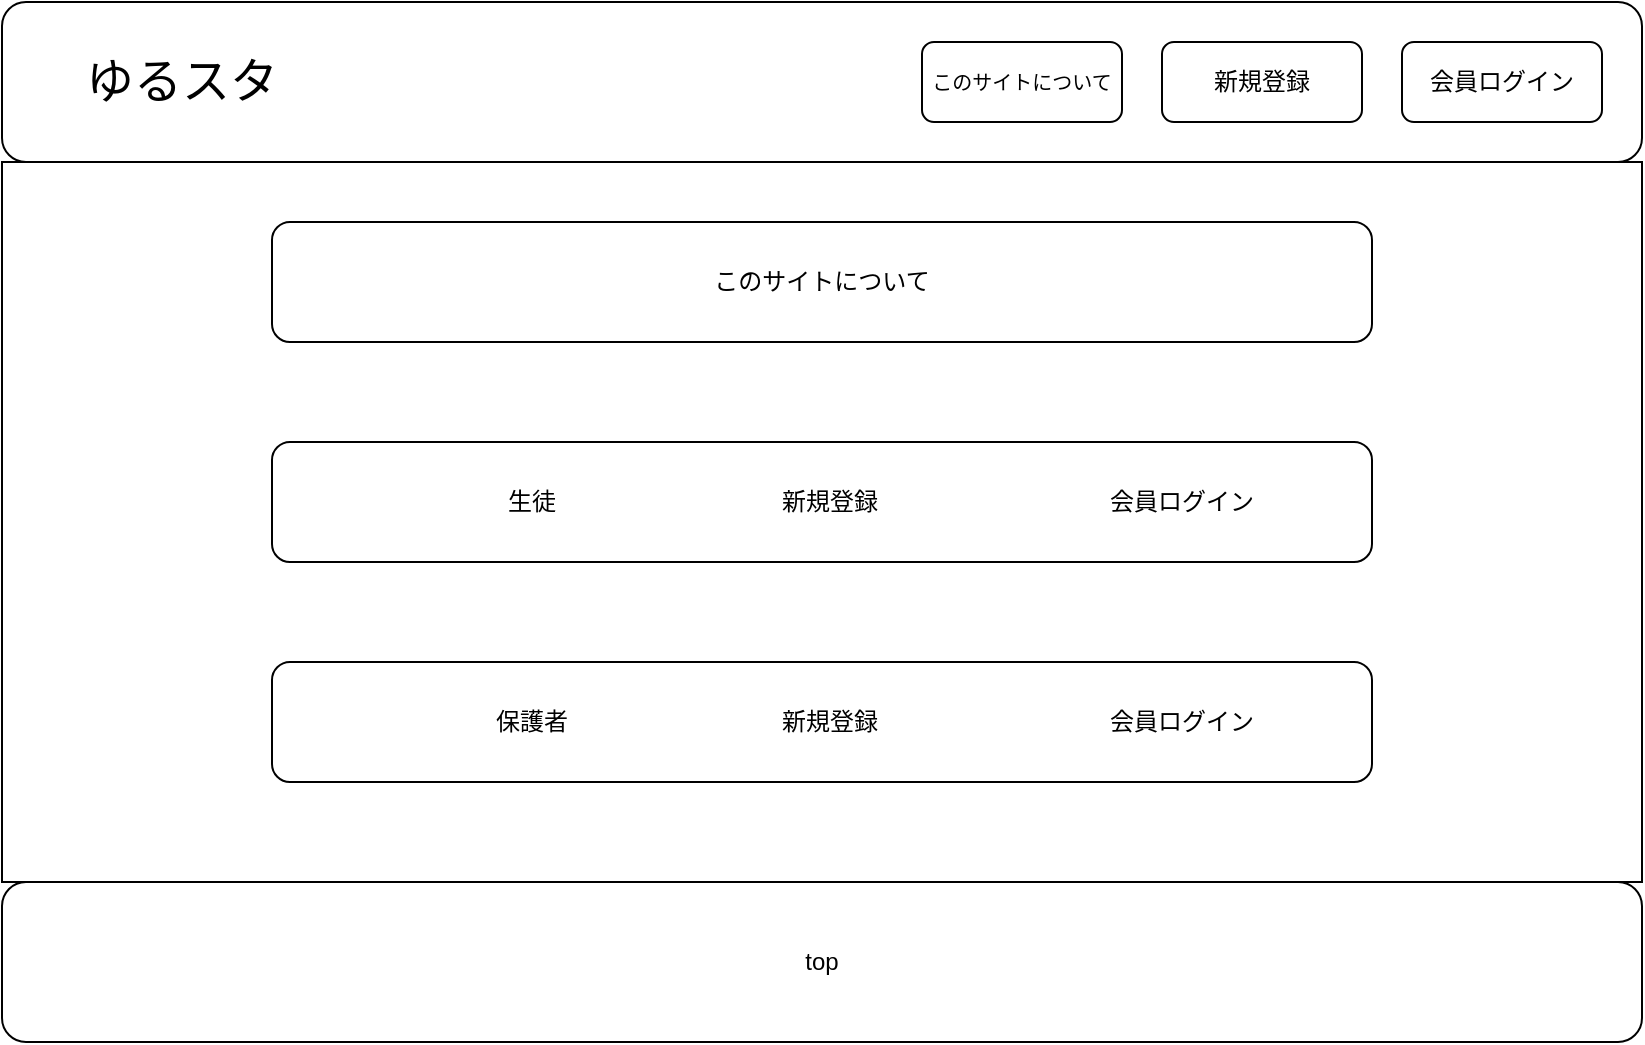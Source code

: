 <mxfile version="13.0.9" pages="17">
    <diagram id="6hGFLwfOUW9BJ-s0fimq" name="top">
        <mxGraphModel dx="436" dy="526" grid="1" gridSize="10" guides="1" tooltips="1" connect="1" arrows="0" fold="1" page="1" pageScale="1" pageWidth="827" pageHeight="1169" math="0" shadow="0">
            <root>
                <mxCell id="0"/>
                <mxCell id="1" parent="0"/>
                <mxCell id="2" value="" style="rounded=1;whiteSpace=wrap;html=1;" parent="1" vertex="1">
                    <mxGeometry width="820" height="80" as="geometry"/>
                </mxCell>
                <mxCell id="sfl8jdhHBAb86g3X6_7S-2" value="&lt;font style=&quot;font-size: 24px&quot;&gt;ゆるスタ&lt;/font&gt;" style="text;html=1;strokeColor=none;fillColor=none;align=center;verticalAlign=middle;whiteSpace=wrap;rounded=0;" parent="1" vertex="1">
                    <mxGeometry y="15" width="180" height="50" as="geometry"/>
                </mxCell>
                <mxCell id="sfl8jdhHBAb86g3X6_7S-3" value="&lt;font style=&quot;font-size: 10px&quot;&gt;このサイトについて&lt;/font&gt;" style="rounded=1;whiteSpace=wrap;html=1;" parent="1" vertex="1">
                    <mxGeometry x="460" y="20" width="100" height="40" as="geometry"/>
                </mxCell>
                <mxCell id="sfl8jdhHBAb86g3X6_7S-4" value="新規登録" style="rounded=1;whiteSpace=wrap;html=1;" parent="1" vertex="1">
                    <mxGeometry x="580" y="20" width="100" height="40" as="geometry"/>
                </mxCell>
                <mxCell id="sfl8jdhHBAb86g3X6_7S-5" value="会員ログイン" style="rounded=1;whiteSpace=wrap;html=1;" parent="1" vertex="1">
                    <mxGeometry x="700" y="20" width="100" height="40" as="geometry"/>
                </mxCell>
                <mxCell id="sfl8jdhHBAb86g3X6_7S-7" value="" style="rounded=0;whiteSpace=wrap;html=1;" parent="1" vertex="1">
                    <mxGeometry y="80" width="820" height="360" as="geometry"/>
                </mxCell>
                <mxCell id="sfl8jdhHBAb86g3X6_7S-8" value="top" style="rounded=1;whiteSpace=wrap;html=1;" parent="1" vertex="1">
                    <mxGeometry y="440" width="820" height="80" as="geometry"/>
                </mxCell>
                <mxCell id="o5q3sY7dEedmCIpkI58J-2" value="このサイトについて" style="rounded=1;whiteSpace=wrap;html=1;" parent="1" vertex="1">
                    <mxGeometry x="135" y="110" width="550" height="60" as="geometry"/>
                </mxCell>
                <mxCell id="o5q3sY7dEedmCIpkI58J-3" value="" style="rounded=1;whiteSpace=wrap;html=1;" parent="1" vertex="1">
                    <mxGeometry x="135" y="220" width="550" height="60" as="geometry"/>
                </mxCell>
                <mxCell id="o5q3sY7dEedmCIpkI58J-4" value="" style="rounded=1;whiteSpace=wrap;html=1;" parent="1" vertex="1">
                    <mxGeometry x="135" y="330" width="550" height="60" as="geometry"/>
                </mxCell>
                <mxCell id="o5q3sY7dEedmCIpkI58J-5" value="生徒" style="text;html=1;strokeColor=none;fillColor=none;align=center;verticalAlign=middle;whiteSpace=wrap;rounded=0;" parent="1" vertex="1">
                    <mxGeometry x="230" y="240" width="70" height="20" as="geometry"/>
                </mxCell>
                <mxCell id="o5q3sY7dEedmCIpkI58J-6" value="保護者" style="text;html=1;strokeColor=none;fillColor=none;align=center;verticalAlign=middle;whiteSpace=wrap;rounded=0;" parent="1" vertex="1">
                    <mxGeometry x="230" y="350" width="70" height="20" as="geometry"/>
                </mxCell>
                <mxCell id="o5q3sY7dEedmCIpkI58J-7" value="新規登録" style="text;html=1;strokeColor=none;fillColor=none;align=center;verticalAlign=middle;whiteSpace=wrap;rounded=0;" parent="1" vertex="1">
                    <mxGeometry x="354" y="240" width="120" height="20" as="geometry"/>
                </mxCell>
                <mxCell id="o5q3sY7dEedmCIpkI58J-8" value="会員ログイン" style="text;html=1;strokeColor=none;fillColor=none;align=center;verticalAlign=middle;whiteSpace=wrap;rounded=0;" parent="1" vertex="1">
                    <mxGeometry x="530" y="240" width="120" height="20" as="geometry"/>
                </mxCell>
                <mxCell id="o5q3sY7dEedmCIpkI58J-9" value="新規登録" style="text;html=1;strokeColor=none;fillColor=none;align=center;verticalAlign=middle;whiteSpace=wrap;rounded=0;" parent="1" vertex="1">
                    <mxGeometry x="354" y="350" width="120" height="20" as="geometry"/>
                </mxCell>
                <mxCell id="o5q3sY7dEedmCIpkI58J-10" value="会員ログイン" style="text;html=1;strokeColor=none;fillColor=none;align=center;verticalAlign=middle;whiteSpace=wrap;rounded=0;" parent="1" vertex="1">
                    <mxGeometry x="530" y="350" width="120" height="20" as="geometry"/>
                </mxCell>
            </root>
        </mxGraphModel>
    </diagram>
    <diagram name="about" id="UgeIWWd_-tf4OXHZiHuh">
        <mxGraphModel dx="919" dy="680" grid="1" gridSize="10" guides="1" tooltips="1" connect="1" arrows="0" fold="1" page="1" pageScale="1" pageWidth="827" pageHeight="1169" math="0" shadow="0">
            <root>
                <mxCell id="PXmvNsT8j88OvOsDLVKq-0"/>
                <mxCell id="PXmvNsT8j88OvOsDLVKq-1" parent="PXmvNsT8j88OvOsDLVKq-0"/>
                <mxCell id="PXmvNsT8j88OvOsDLVKq-2" value="" style="rounded=1;whiteSpace=wrap;html=1;" parent="PXmvNsT8j88OvOsDLVKq-1" vertex="1">
                    <mxGeometry width="820" height="80" as="geometry"/>
                </mxCell>
                <mxCell id="PXmvNsT8j88OvOsDLVKq-3" value="&lt;font style=&quot;font-size: 24px&quot;&gt;ゆるスタ&lt;/font&gt;" style="text;html=1;strokeColor=none;fillColor=none;align=center;verticalAlign=middle;whiteSpace=wrap;rounded=0;" parent="PXmvNsT8j88OvOsDLVKq-1" vertex="1">
                    <mxGeometry y="15" width="180" height="50" as="geometry"/>
                </mxCell>
                <mxCell id="PXmvNsT8j88OvOsDLVKq-4" value="&lt;font style=&quot;font-size: 10px&quot;&gt;このサイトについて&lt;/font&gt;" style="rounded=1;whiteSpace=wrap;html=1;" parent="PXmvNsT8j88OvOsDLVKq-1" vertex="1">
                    <mxGeometry x="460" y="20" width="100" height="40" as="geometry"/>
                </mxCell>
                <mxCell id="PXmvNsT8j88OvOsDLVKq-5" value="新規登録" style="rounded=1;whiteSpace=wrap;html=1;" parent="PXmvNsT8j88OvOsDLVKq-1" vertex="1">
                    <mxGeometry x="580" y="20" width="100" height="40" as="geometry"/>
                </mxCell>
                <mxCell id="PXmvNsT8j88OvOsDLVKq-6" value="会員ログイン" style="rounded=1;whiteSpace=wrap;html=1;" parent="PXmvNsT8j88OvOsDLVKq-1" vertex="1">
                    <mxGeometry x="700" y="20" width="100" height="40" as="geometry"/>
                </mxCell>
                <mxCell id="PXmvNsT8j88OvOsDLVKq-7" value="" style="rounded=0;whiteSpace=wrap;html=1;" parent="PXmvNsT8j88OvOsDLVKq-1" vertex="1">
                    <mxGeometry y="80" width="820" height="520" as="geometry"/>
                </mxCell>
                <mxCell id="PXmvNsT8j88OvOsDLVKq-8" value="about" style="rounded=1;whiteSpace=wrap;html=1;" parent="PXmvNsT8j88OvOsDLVKq-1" vertex="1">
                    <mxGeometry y="600" width="820" height="80" as="geometry"/>
                </mxCell>
                <mxCell id="dBpsArfIe4GponiEgC2s-7" value="使用例の説明" style="rounded=1;whiteSpace=wrap;html=1;" vertex="1" parent="PXmvNsT8j88OvOsDLVKq-1">
                    <mxGeometry x="414" y="110" width="320" height="140" as="geometry"/>
                </mxCell>
                <mxCell id="dBpsArfIe4GponiEgC2s-8" value="使用例" style="rounded=1;whiteSpace=wrap;html=1;" vertex="1" parent="PXmvNsT8j88OvOsDLVKq-1">
                    <mxGeometry x="100" y="110" width="314" height="140" as="geometry"/>
                </mxCell>
                <mxCell id="dBpsArfIe4GponiEgC2s-11" value="&lt;span&gt;使用例の説明&lt;/span&gt;" style="rounded=1;whiteSpace=wrap;html=1;" vertex="1" parent="PXmvNsT8j88OvOsDLVKq-1">
                    <mxGeometry x="100" y="260" width="314" height="140" as="geometry"/>
                </mxCell>
                <mxCell id="dBpsArfIe4GponiEgC2s-12" value="使用例" style="rounded=1;whiteSpace=wrap;html=1;" vertex="1" parent="PXmvNsT8j88OvOsDLVKq-1">
                    <mxGeometry x="100" y="410" width="314" height="140" as="geometry"/>
                </mxCell>
                <mxCell id="dBpsArfIe4GponiEgC2s-13" value="使用例" style="rounded=1;whiteSpace=wrap;html=1;" vertex="1" parent="PXmvNsT8j88OvOsDLVKq-1">
                    <mxGeometry x="414" y="260" width="320" height="140" as="geometry"/>
                </mxCell>
                <mxCell id="dBpsArfIe4GponiEgC2s-14" value="&lt;span&gt;使用例の説明&lt;/span&gt;" style="rounded=1;whiteSpace=wrap;html=1;" vertex="1" parent="PXmvNsT8j88OvOsDLVKq-1">
                    <mxGeometry x="414" y="410" width="320" height="140" as="geometry"/>
                </mxCell>
            </root>
        </mxGraphModel>
    </diagram>
    <diagram name="新規登録" id="iA2LhgNSJhH7lw08OB8e">
        <mxGraphModel dx="919" dy="680" grid="1" gridSize="10" guides="1" tooltips="1" connect="1" arrows="0" fold="1" page="1" pageScale="1" pageWidth="827" pageHeight="1169" math="0" shadow="0">
            <root>
                <mxCell id="S67Yprk0P2HJjvtXE4Y8-0"/>
                <mxCell id="S67Yprk0P2HJjvtXE4Y8-1" parent="S67Yprk0P2HJjvtXE4Y8-0"/>
                <mxCell id="S67Yprk0P2HJjvtXE4Y8-2" value="" style="rounded=1;whiteSpace=wrap;html=1;" parent="S67Yprk0P2HJjvtXE4Y8-1" vertex="1">
                    <mxGeometry width="820" height="80" as="geometry"/>
                </mxCell>
                <mxCell id="S67Yprk0P2HJjvtXE4Y8-3" value="&lt;font style=&quot;font-size: 24px&quot;&gt;ゆるスタ&lt;/font&gt;" style="text;html=1;strokeColor=none;fillColor=none;align=center;verticalAlign=middle;whiteSpace=wrap;rounded=0;" parent="S67Yprk0P2HJjvtXE4Y8-1" vertex="1">
                    <mxGeometry y="15" width="180" height="50" as="geometry"/>
                </mxCell>
                <mxCell id="S67Yprk0P2HJjvtXE4Y8-4" value="&lt;font style=&quot;font-size: 10px&quot;&gt;このサイトについて&lt;/font&gt;" style="rounded=1;whiteSpace=wrap;html=1;" parent="S67Yprk0P2HJjvtXE4Y8-1" vertex="1">
                    <mxGeometry x="460" y="20" width="100" height="40" as="geometry"/>
                </mxCell>
                <mxCell id="S67Yprk0P2HJjvtXE4Y8-5" value="新規登録" style="rounded=1;whiteSpace=wrap;html=1;" parent="S67Yprk0P2HJjvtXE4Y8-1" vertex="1">
                    <mxGeometry x="580" y="20" width="100" height="40" as="geometry"/>
                </mxCell>
                <mxCell id="S67Yprk0P2HJjvtXE4Y8-6" value="会員ログイン" style="rounded=1;whiteSpace=wrap;html=1;" parent="S67Yprk0P2HJjvtXE4Y8-1" vertex="1">
                    <mxGeometry x="700" y="20" width="100" height="40" as="geometry"/>
                </mxCell>
                <mxCell id="S67Yprk0P2HJjvtXE4Y8-7" value="" style="rounded=0;whiteSpace=wrap;html=1;" parent="S67Yprk0P2HJjvtXE4Y8-1" vertex="1">
                    <mxGeometry y="80" width="820" height="510" as="geometry"/>
                </mxCell>
                <mxCell id="S67Yprk0P2HJjvtXE4Y8-8" value="新規登録" style="rounded=1;whiteSpace=wrap;html=1;" parent="S67Yprk0P2HJjvtXE4Y8-1" vertex="1">
                    <mxGeometry y="590" width="820" height="80" as="geometry"/>
                </mxCell>
                <mxCell id="K7nQbuiddTtYF3rjgqxM-0" value="生徒新規登録" style="rounded=1;whiteSpace=wrap;html=1;" vertex="1" parent="S67Yprk0P2HJjvtXE4Y8-1">
                    <mxGeometry x="50" y="100" width="200" height="40" as="geometry"/>
                </mxCell>
                <mxCell id="K7nQbuiddTtYF3rjgqxM-1" value="" style="rounded=1;whiteSpace=wrap;html=1;" vertex="1" parent="S67Yprk0P2HJjvtXE4Y8-1">
                    <mxGeometry x="174" y="160" width="480" height="60" as="geometry"/>
                </mxCell>
                <mxCell id="K7nQbuiddTtYF3rjgqxM-2" value="" style="rounded=1;whiteSpace=wrap;html=1;" vertex="1" parent="S67Yprk0P2HJjvtXE4Y8-1">
                    <mxGeometry x="170" y="340" width="480" height="60" as="geometry"/>
                </mxCell>
                <mxCell id="K7nQbuiddTtYF3rjgqxM-3" value="ニックネーム" style="text;html=1;strokeColor=none;fillColor=none;align=center;verticalAlign=middle;whiteSpace=wrap;rounded=0;" vertex="1" parent="S67Yprk0P2HJjvtXE4Y8-1">
                    <mxGeometry x="210" y="180" width="130" height="20" as="geometry"/>
                </mxCell>
                <mxCell id="K7nQbuiddTtYF3rjgqxM-4" value="" style="rounded=1;whiteSpace=wrap;html=1;" vertex="1" parent="S67Yprk0P2HJjvtXE4Y8-1">
                    <mxGeometry x="360" y="170" width="250" height="40" as="geometry"/>
                </mxCell>
                <mxCell id="K7nQbuiddTtYF3rjgqxM-5" value="パスワード" style="text;html=1;strokeColor=none;fillColor=none;align=center;verticalAlign=middle;whiteSpace=wrap;rounded=0;" vertex="1" parent="S67Yprk0P2HJjvtXE4Y8-1">
                    <mxGeometry x="210" y="360" width="130" height="20" as="geometry"/>
                </mxCell>
                <mxCell id="K7nQbuiddTtYF3rjgqxM-6" value="" style="rounded=1;whiteSpace=wrap;html=1;" vertex="1" parent="S67Yprk0P2HJjvtXE4Y8-1">
                    <mxGeometry x="174" y="250" width="480" height="60" as="geometry"/>
                </mxCell>
                <mxCell id="K7nQbuiddTtYF3rjgqxM-7" value="メールアドレス" style="text;html=1;strokeColor=none;fillColor=none;align=center;verticalAlign=middle;whiteSpace=wrap;rounded=0;" vertex="1" parent="S67Yprk0P2HJjvtXE4Y8-1">
                    <mxGeometry x="210" y="270" width="130" height="20" as="geometry"/>
                </mxCell>
                <mxCell id="K7nQbuiddTtYF3rjgqxM-8" value="" style="rounded=1;whiteSpace=wrap;html=1;" vertex="1" parent="S67Yprk0P2HJjvtXE4Y8-1">
                    <mxGeometry x="360" y="260" width="250" height="40" as="geometry"/>
                </mxCell>
                <mxCell id="K7nQbuiddTtYF3rjgqxM-9" value="" style="rounded=1;whiteSpace=wrap;html=1;" vertex="1" parent="S67Yprk0P2HJjvtXE4Y8-1">
                    <mxGeometry x="360" y="350" width="250" height="40" as="geometry"/>
                </mxCell>
                <mxCell id="K7nQbuiddTtYF3rjgqxM-10" value="新規登録" style="labelPosition=center;verticalLabelPosition=middle;align=center;html=1;shape=mxgraph.basic.button;dx=10;fillColor=#dae8fc;strokeColor=#6c8ebf;" vertex="1" parent="S67Yprk0P2HJjvtXE4Y8-1">
                    <mxGeometry x="690" y="500" width="100" height="60" as="geometry"/>
                </mxCell>
                <mxCell id="K7nQbuiddTtYF3rjgqxM-11" value="" style="rounded=1;whiteSpace=wrap;html=1;" vertex="1" parent="S67Yprk0P2HJjvtXE4Y8-1">
                    <mxGeometry x="170" y="420" width="480" height="60" as="geometry"/>
                </mxCell>
                <mxCell id="K7nQbuiddTtYF3rjgqxM-12" value="" style="rounded=1;whiteSpace=wrap;html=1;" vertex="1" parent="S67Yprk0P2HJjvtXE4Y8-1">
                    <mxGeometry x="360" y="430" width="250" height="40" as="geometry"/>
                </mxCell>
                <mxCell id="K7nQbuiddTtYF3rjgqxM-13" value="パスワード(確認用)" style="text;html=1;strokeColor=none;fillColor=none;align=center;verticalAlign=middle;whiteSpace=wrap;rounded=0;" vertex="1" parent="S67Yprk0P2HJjvtXE4Y8-1">
                    <mxGeometry x="210" y="440" width="130" height="20" as="geometry"/>
                </mxCell>
            </root>
        </mxGraphModel>
    </diagram>
    <diagram name="ログイン" id="Adt_SEAn6IuiYKZeBDfv">
        <mxGraphModel dx="919" dy="680" grid="1" gridSize="10" guides="1" tooltips="1" connect="1" arrows="0" fold="1" page="1" pageScale="1" pageWidth="827" pageHeight="1169" math="0" shadow="0">
            <root>
                <mxCell id="6PDpEIFSXCG9FCSS36o--0"/>
                <mxCell id="6PDpEIFSXCG9FCSS36o--1" parent="6PDpEIFSXCG9FCSS36o--0"/>
                <mxCell id="6PDpEIFSXCG9FCSS36o--2" value="" style="rounded=1;whiteSpace=wrap;html=1;" parent="6PDpEIFSXCG9FCSS36o--1" vertex="1">
                    <mxGeometry width="820" height="80" as="geometry"/>
                </mxCell>
                <mxCell id="6PDpEIFSXCG9FCSS36o--3" value="&lt;font style=&quot;font-size: 24px&quot;&gt;ゆるスタ&lt;/font&gt;" style="text;html=1;strokeColor=none;fillColor=none;align=center;verticalAlign=middle;whiteSpace=wrap;rounded=0;" parent="6PDpEIFSXCG9FCSS36o--1" vertex="1">
                    <mxGeometry y="15" width="180" height="50" as="geometry"/>
                </mxCell>
                <mxCell id="6PDpEIFSXCG9FCSS36o--4" value="&lt;font style=&quot;font-size: 10px&quot;&gt;このサイトについて&lt;/font&gt;" style="rounded=1;whiteSpace=wrap;html=1;" parent="6PDpEIFSXCG9FCSS36o--1" vertex="1">
                    <mxGeometry x="460" y="20" width="100" height="40" as="geometry"/>
                </mxCell>
                <mxCell id="6PDpEIFSXCG9FCSS36o--5" value="新規登録" style="rounded=1;whiteSpace=wrap;html=1;" parent="6PDpEIFSXCG9FCSS36o--1" vertex="1">
                    <mxGeometry x="580" y="20" width="100" height="40" as="geometry"/>
                </mxCell>
                <mxCell id="6PDpEIFSXCG9FCSS36o--6" value="会員ログイン" style="rounded=1;whiteSpace=wrap;html=1;" parent="6PDpEIFSXCG9FCSS36o--1" vertex="1">
                    <mxGeometry x="700" y="20" width="100" height="40" as="geometry"/>
                </mxCell>
                <mxCell id="6PDpEIFSXCG9FCSS36o--7" value="" style="rounded=0;whiteSpace=wrap;html=1;" parent="6PDpEIFSXCG9FCSS36o--1" vertex="1">
                    <mxGeometry y="80" width="820" height="360" as="geometry"/>
                </mxCell>
                <mxCell id="6PDpEIFSXCG9FCSS36o--8" value="ログイン" style="rounded=1;whiteSpace=wrap;html=1;" parent="6PDpEIFSXCG9FCSS36o--1" vertex="1">
                    <mxGeometry y="440" width="820" height="80" as="geometry"/>
                </mxCell>
            </root>
        </mxGraphModel>
    </diagram>
    <diagram name="会員詳細" id="Wt8Immg8seqsoclrROo5">
        <mxGraphModel dx="436" dy="526" grid="1" gridSize="10" guides="1" tooltips="1" connect="1" arrows="0" fold="1" page="1" pageScale="1" pageWidth="827" pageHeight="1169" math="0" shadow="0">
            <root>
                <mxCell id="RBUhGy_gDBWJ0RLoz9bS-0"/>
                <mxCell id="RBUhGy_gDBWJ0RLoz9bS-1" parent="RBUhGy_gDBWJ0RLoz9bS-0"/>
                <mxCell id="RBUhGy_gDBWJ0RLoz9bS-2" value="" style="rounded=1;whiteSpace=wrap;html=1;" parent="RBUhGy_gDBWJ0RLoz9bS-1" vertex="1">
                    <mxGeometry width="820" height="80" as="geometry"/>
                </mxCell>
                <mxCell id="RBUhGy_gDBWJ0RLoz9bS-3" value="&lt;font style=&quot;font-size: 24px&quot;&gt;ゆるスタ&lt;/font&gt;" style="text;html=1;strokeColor=none;fillColor=none;align=center;verticalAlign=middle;whiteSpace=wrap;rounded=0;" parent="RBUhGy_gDBWJ0RLoz9bS-1" vertex="1">
                    <mxGeometry y="15" width="180" height="50" as="geometry"/>
                </mxCell>
                <mxCell id="RBUhGy_gDBWJ0RLoz9bS-4" value="&lt;font style=&quot;font-size: 10px&quot;&gt;このサイトについて&lt;/font&gt;" style="rounded=1;whiteSpace=wrap;html=1;" parent="RBUhGy_gDBWJ0RLoz9bS-1" vertex="1">
                    <mxGeometry x="460" y="20" width="100" height="40" as="geometry"/>
                </mxCell>
                <mxCell id="RBUhGy_gDBWJ0RLoz9bS-5" value="新規登録" style="rounded=1;whiteSpace=wrap;html=1;" parent="RBUhGy_gDBWJ0RLoz9bS-1" vertex="1">
                    <mxGeometry x="580" y="20" width="100" height="40" as="geometry"/>
                </mxCell>
                <mxCell id="RBUhGy_gDBWJ0RLoz9bS-6" value="会員ログイン" style="rounded=1;whiteSpace=wrap;html=1;" parent="RBUhGy_gDBWJ0RLoz9bS-1" vertex="1">
                    <mxGeometry x="700" y="20" width="100" height="40" as="geometry"/>
                </mxCell>
                <mxCell id="RBUhGy_gDBWJ0RLoz9bS-7" value="" style="rounded=0;whiteSpace=wrap;html=1;" parent="RBUhGy_gDBWJ0RLoz9bS-1" vertex="1">
                    <mxGeometry y="80" width="820" height="360" as="geometry"/>
                </mxCell>
                <mxCell id="RBUhGy_gDBWJ0RLoz9bS-8" value="会員詳細" style="rounded=1;whiteSpace=wrap;html=1;" parent="RBUhGy_gDBWJ0RLoz9bS-1" vertex="1">
                    <mxGeometry y="440" width="820" height="80" as="geometry"/>
                </mxCell>
            </root>
        </mxGraphModel>
    </diagram>
    <diagram name="会員一覧" id="iXprX-jWG0gVw0zux4z6">
        <mxGraphModel dx="919" dy="680" grid="1" gridSize="10" guides="1" tooltips="1" connect="1" arrows="0" fold="1" page="1" pageScale="1" pageWidth="827" pageHeight="1169" math="0" shadow="0">
            <root>
                <mxCell id="Nz5yD7I7XFSYdS9WZJFB-0"/>
                <mxCell id="Nz5yD7I7XFSYdS9WZJFB-1" parent="Nz5yD7I7XFSYdS9WZJFB-0"/>
                <mxCell id="Nz5yD7I7XFSYdS9WZJFB-2" value="" style="rounded=1;whiteSpace=wrap;html=1;" parent="Nz5yD7I7XFSYdS9WZJFB-1" vertex="1">
                    <mxGeometry width="820" height="80" as="geometry"/>
                </mxCell>
                <mxCell id="Nz5yD7I7XFSYdS9WZJFB-3" value="&lt;font style=&quot;font-size: 24px&quot;&gt;ゆるスタ&lt;/font&gt;" style="text;html=1;strokeColor=none;fillColor=none;align=center;verticalAlign=middle;whiteSpace=wrap;rounded=0;" parent="Nz5yD7I7XFSYdS9WZJFB-1" vertex="1">
                    <mxGeometry y="15" width="180" height="50" as="geometry"/>
                </mxCell>
                <mxCell id="Nz5yD7I7XFSYdS9WZJFB-4" value="&lt;font style=&quot;font-size: 10px&quot;&gt;このサイトについて&lt;/font&gt;" style="rounded=1;whiteSpace=wrap;html=1;" parent="Nz5yD7I7XFSYdS9WZJFB-1" vertex="1">
                    <mxGeometry x="460" y="20" width="100" height="40" as="geometry"/>
                </mxCell>
                <mxCell id="Nz5yD7I7XFSYdS9WZJFB-5" value="新規登録" style="rounded=1;whiteSpace=wrap;html=1;" parent="Nz5yD7I7XFSYdS9WZJFB-1" vertex="1">
                    <mxGeometry x="580" y="20" width="100" height="40" as="geometry"/>
                </mxCell>
                <mxCell id="Nz5yD7I7XFSYdS9WZJFB-6" value="会員ログイン" style="rounded=1;whiteSpace=wrap;html=1;" parent="Nz5yD7I7XFSYdS9WZJFB-1" vertex="1">
                    <mxGeometry x="700" y="20" width="100" height="40" as="geometry"/>
                </mxCell>
                <mxCell id="Nz5yD7I7XFSYdS9WZJFB-7" value="" style="rounded=0;whiteSpace=wrap;html=1;" parent="Nz5yD7I7XFSYdS9WZJFB-1" vertex="1">
                    <mxGeometry y="80" width="820" height="360" as="geometry"/>
                </mxCell>
                <mxCell id="Nz5yD7I7XFSYdS9WZJFB-8" value="会員一覧(新着順)" style="rounded=1;whiteSpace=wrap;html=1;" parent="Nz5yD7I7XFSYdS9WZJFB-1" vertex="1">
                    <mxGeometry y="440" width="820" height="80" as="geometry"/>
                </mxCell>
            </root>
        </mxGraphModel>
    </diagram>
    <diagram name="会員一覧のコピー" id="Fjcr0aTGD2He-e87rv62">
        <mxGraphModel dx="919" dy="680" grid="1" gridSize="10" guides="1" tooltips="1" connect="1" arrows="0" fold="1" page="1" pageScale="1" pageWidth="827" pageHeight="1169" math="0" shadow="0">
            <root>
                <mxCell id="fksaH8qZFvHvb495wM3U-0"/>
                <mxCell id="fksaH8qZFvHvb495wM3U-1" parent="fksaH8qZFvHvb495wM3U-0"/>
                <mxCell id="fksaH8qZFvHvb495wM3U-2" value="" style="rounded=1;whiteSpace=wrap;html=1;" vertex="1" parent="fksaH8qZFvHvb495wM3U-1">
                    <mxGeometry width="820" height="80" as="geometry"/>
                </mxCell>
                <mxCell id="fksaH8qZFvHvb495wM3U-3" value="&lt;font style=&quot;font-size: 24px&quot;&gt;ゆるスタ&lt;/font&gt;" style="text;html=1;strokeColor=none;fillColor=none;align=center;verticalAlign=middle;whiteSpace=wrap;rounded=0;" vertex="1" parent="fksaH8qZFvHvb495wM3U-1">
                    <mxGeometry y="15" width="180" height="50" as="geometry"/>
                </mxCell>
                <mxCell id="fksaH8qZFvHvb495wM3U-4" value="&lt;font style=&quot;font-size: 10px&quot;&gt;このサイトについて&lt;/font&gt;" style="rounded=1;whiteSpace=wrap;html=1;" vertex="1" parent="fksaH8qZFvHvb495wM3U-1">
                    <mxGeometry x="460" y="20" width="100" height="40" as="geometry"/>
                </mxCell>
                <mxCell id="fksaH8qZFvHvb495wM3U-5" value="新規登録" style="rounded=1;whiteSpace=wrap;html=1;" vertex="1" parent="fksaH8qZFvHvb495wM3U-1">
                    <mxGeometry x="580" y="20" width="100" height="40" as="geometry"/>
                </mxCell>
                <mxCell id="fksaH8qZFvHvb495wM3U-6" value="会員ログイン" style="rounded=1;whiteSpace=wrap;html=1;" vertex="1" parent="fksaH8qZFvHvb495wM3U-1">
                    <mxGeometry x="700" y="20" width="100" height="40" as="geometry"/>
                </mxCell>
                <mxCell id="fksaH8qZFvHvb495wM3U-7" value="" style="rounded=0;whiteSpace=wrap;html=1;" vertex="1" parent="fksaH8qZFvHvb495wM3U-1">
                    <mxGeometry y="80" width="820" height="360" as="geometry"/>
                </mxCell>
                <mxCell id="fksaH8qZFvHvb495wM3U-8" value="" style="rounded=1;whiteSpace=wrap;html=1;" vertex="1" parent="fksaH8qZFvHvb495wM3U-1">
                    <mxGeometry y="440" width="820" height="80" as="geometry"/>
                </mxCell>
            </root>
        </mxGraphModel>
    </diagram>
    <diagram name="学習内容登録" id="ALQGITpTyjCkjwigvbyV">
        <mxGraphModel dx="919" dy="680" grid="1" gridSize="10" guides="1" tooltips="1" connect="1" arrows="0" fold="1" page="1" pageScale="1" pageWidth="827" pageHeight="1169" math="0" shadow="0">
            <root>
                <mxCell id="bkk8icdfntgpJkCQmB6N-0"/>
                <mxCell id="bkk8icdfntgpJkCQmB6N-1" parent="bkk8icdfntgpJkCQmB6N-0"/>
                <mxCell id="bkk8icdfntgpJkCQmB6N-2" value="" style="rounded=1;whiteSpace=wrap;html=1;" parent="bkk8icdfntgpJkCQmB6N-1" vertex="1">
                    <mxGeometry width="820" height="80" as="geometry"/>
                </mxCell>
                <mxCell id="bkk8icdfntgpJkCQmB6N-3" value="&lt;font style=&quot;font-size: 24px&quot;&gt;ゆるスタ&lt;/font&gt;" style="text;html=1;strokeColor=none;fillColor=none;align=center;verticalAlign=middle;whiteSpace=wrap;rounded=0;" parent="bkk8icdfntgpJkCQmB6N-1" vertex="1">
                    <mxGeometry y="15" width="180" height="50" as="geometry"/>
                </mxCell>
                <mxCell id="bkk8icdfntgpJkCQmB6N-4" value="&lt;font style=&quot;font-size: 10px&quot;&gt;このサイトについて&lt;/font&gt;" style="rounded=1;whiteSpace=wrap;html=1;" parent="bkk8icdfntgpJkCQmB6N-1" vertex="1">
                    <mxGeometry x="460" y="20" width="100" height="40" as="geometry"/>
                </mxCell>
                <mxCell id="bkk8icdfntgpJkCQmB6N-5" value="新規登録" style="rounded=1;whiteSpace=wrap;html=1;" parent="bkk8icdfntgpJkCQmB6N-1" vertex="1">
                    <mxGeometry x="580" y="20" width="100" height="40" as="geometry"/>
                </mxCell>
                <mxCell id="bkk8icdfntgpJkCQmB6N-6" value="会員ログイン" style="rounded=1;whiteSpace=wrap;html=1;" parent="bkk8icdfntgpJkCQmB6N-1" vertex="1">
                    <mxGeometry x="700" y="20" width="100" height="40" as="geometry"/>
                </mxCell>
                <mxCell id="bkk8icdfntgpJkCQmB6N-7" value="" style="rounded=0;whiteSpace=wrap;html=1;" parent="bkk8icdfntgpJkCQmB6N-1" vertex="1">
                    <mxGeometry y="80" width="820" height="360" as="geometry"/>
                </mxCell>
                <mxCell id="bkk8icdfntgpJkCQmB6N-8" value="学習内容登録" style="rounded=1;whiteSpace=wrap;html=1;" parent="bkk8icdfntgpJkCQmB6N-1" vertex="1">
                    <mxGeometry y="440" width="820" height="80" as="geometry"/>
                </mxCell>
            </root>
        </mxGraphModel>
    </diagram>
    <diagram name="学習内容編集" id="sBEph28NrChDYzcR3TXM">
        <mxGraphModel dx="919" dy="680" grid="1" gridSize="10" guides="1" tooltips="1" connect="1" arrows="0" fold="1" page="1" pageScale="1" pageWidth="827" pageHeight="1169" math="0" shadow="0">
            <root>
                <mxCell id="5zPsVDzzs6_SnzjDeFsU-0"/>
                <mxCell id="5zPsVDzzs6_SnzjDeFsU-1" parent="5zPsVDzzs6_SnzjDeFsU-0"/>
                <mxCell id="5zPsVDzzs6_SnzjDeFsU-2" value="" style="rounded=1;whiteSpace=wrap;html=1;" parent="5zPsVDzzs6_SnzjDeFsU-1" vertex="1">
                    <mxGeometry width="820" height="80" as="geometry"/>
                </mxCell>
                <mxCell id="5zPsVDzzs6_SnzjDeFsU-3" value="&lt;font style=&quot;font-size: 24px&quot;&gt;ゆるスタ&lt;/font&gt;" style="text;html=1;strokeColor=none;fillColor=none;align=center;verticalAlign=middle;whiteSpace=wrap;rounded=0;" parent="5zPsVDzzs6_SnzjDeFsU-1" vertex="1">
                    <mxGeometry y="15" width="180" height="50" as="geometry"/>
                </mxCell>
                <mxCell id="5zPsVDzzs6_SnzjDeFsU-4" value="&lt;font style=&quot;font-size: 10px&quot;&gt;このサイトについて&lt;/font&gt;" style="rounded=1;whiteSpace=wrap;html=1;" parent="5zPsVDzzs6_SnzjDeFsU-1" vertex="1">
                    <mxGeometry x="460" y="20" width="100" height="40" as="geometry"/>
                </mxCell>
                <mxCell id="5zPsVDzzs6_SnzjDeFsU-5" value="新規登録" style="rounded=1;whiteSpace=wrap;html=1;" parent="5zPsVDzzs6_SnzjDeFsU-1" vertex="1">
                    <mxGeometry x="580" y="20" width="100" height="40" as="geometry"/>
                </mxCell>
                <mxCell id="5zPsVDzzs6_SnzjDeFsU-6" value="会員ログイン" style="rounded=1;whiteSpace=wrap;html=1;" parent="5zPsVDzzs6_SnzjDeFsU-1" vertex="1">
                    <mxGeometry x="700" y="20" width="100" height="40" as="geometry"/>
                </mxCell>
                <mxCell id="5zPsVDzzs6_SnzjDeFsU-7" value="" style="rounded=0;whiteSpace=wrap;html=1;" parent="5zPsVDzzs6_SnzjDeFsU-1" vertex="1">
                    <mxGeometry y="80" width="820" height="360" as="geometry"/>
                </mxCell>
                <mxCell id="5zPsVDzzs6_SnzjDeFsU-8" value="学習内容編集" style="rounded=1;whiteSpace=wrap;html=1;" parent="5zPsVDzzs6_SnzjDeFsU-1" vertex="1">
                    <mxGeometry y="440" width="820" height="80" as="geometry"/>
                </mxCell>
            </root>
        </mxGraphModel>
    </diagram>
    <diagram name="学習内容一覧" id="_r74NTGanSSgOS9bL6PN">
        <mxGraphModel dx="436" dy="526" grid="1" gridSize="10" guides="1" tooltips="1" connect="1" arrows="0" fold="1" page="1" pageScale="1" pageWidth="827" pageHeight="1169" math="0" shadow="0">
            <root>
                <mxCell id="Rvk9flZzCpB6indo84M7-0"/>
                <mxCell id="Rvk9flZzCpB6indo84M7-1" parent="Rvk9flZzCpB6indo84M7-0"/>
                <mxCell id="Rvk9flZzCpB6indo84M7-2" value="" style="rounded=1;whiteSpace=wrap;html=1;" parent="Rvk9flZzCpB6indo84M7-1" vertex="1">
                    <mxGeometry width="820" height="80" as="geometry"/>
                </mxCell>
                <mxCell id="Rvk9flZzCpB6indo84M7-3" value="&lt;font style=&quot;font-size: 24px&quot;&gt;ゆるスタ&lt;/font&gt;" style="text;html=1;strokeColor=none;fillColor=none;align=center;verticalAlign=middle;whiteSpace=wrap;rounded=0;" parent="Rvk9flZzCpB6indo84M7-1" vertex="1">
                    <mxGeometry y="15" width="180" height="50" as="geometry"/>
                </mxCell>
                <mxCell id="Rvk9flZzCpB6indo84M7-4" value="&lt;font style=&quot;font-size: 10px&quot;&gt;このサイトについて&lt;/font&gt;" style="rounded=1;whiteSpace=wrap;html=1;" parent="Rvk9flZzCpB6indo84M7-1" vertex="1">
                    <mxGeometry x="460" y="20" width="100" height="40" as="geometry"/>
                </mxCell>
                <mxCell id="Rvk9flZzCpB6indo84M7-5" value="新規登録" style="rounded=1;whiteSpace=wrap;html=1;" parent="Rvk9flZzCpB6indo84M7-1" vertex="1">
                    <mxGeometry x="580" y="20" width="100" height="40" as="geometry"/>
                </mxCell>
                <mxCell id="Rvk9flZzCpB6indo84M7-6" value="会員ログイン" style="rounded=1;whiteSpace=wrap;html=1;" parent="Rvk9flZzCpB6indo84M7-1" vertex="1">
                    <mxGeometry x="700" y="20" width="100" height="40" as="geometry"/>
                </mxCell>
                <mxCell id="Rvk9flZzCpB6indo84M7-7" value="" style="rounded=0;whiteSpace=wrap;html=1;" parent="Rvk9flZzCpB6indo84M7-1" vertex="1">
                    <mxGeometry y="80" width="820" height="360" as="geometry"/>
                </mxCell>
                <mxCell id="Rvk9flZzCpB6indo84M7-8" value="学習内容一覧" style="rounded=1;whiteSpace=wrap;html=1;" parent="Rvk9flZzCpB6indo84M7-1" vertex="1">
                    <mxGeometry y="440" width="820" height="80" as="geometry"/>
                </mxCell>
            </root>
        </mxGraphModel>
    </diagram>
    <diagram name="テスト範囲登録" id="vhnAwl01BO38vAJDeY2b">
        <mxGraphModel dx="919" dy="680" grid="1" gridSize="10" guides="1" tooltips="1" connect="1" arrows="0" fold="1" page="1" pageScale="1" pageWidth="827" pageHeight="1169" math="0" shadow="0">
            <root>
                <mxCell id="IyFtky2vkpPvK_PZw1DJ-0"/>
                <mxCell id="IyFtky2vkpPvK_PZw1DJ-1" parent="IyFtky2vkpPvK_PZw1DJ-0"/>
                <mxCell id="IyFtky2vkpPvK_PZw1DJ-2" value="" style="rounded=1;whiteSpace=wrap;html=1;" parent="IyFtky2vkpPvK_PZw1DJ-1" vertex="1">
                    <mxGeometry width="820" height="80" as="geometry"/>
                </mxCell>
                <mxCell id="IyFtky2vkpPvK_PZw1DJ-3" value="&lt;font style=&quot;font-size: 24px&quot;&gt;ゆるスタ&lt;/font&gt;" style="text;html=1;strokeColor=none;fillColor=none;align=center;verticalAlign=middle;whiteSpace=wrap;rounded=0;" parent="IyFtky2vkpPvK_PZw1DJ-1" vertex="1">
                    <mxGeometry y="15" width="180" height="50" as="geometry"/>
                </mxCell>
                <mxCell id="IyFtky2vkpPvK_PZw1DJ-4" value="&lt;font style=&quot;font-size: 10px&quot;&gt;このサイトについて&lt;/font&gt;" style="rounded=1;whiteSpace=wrap;html=1;" parent="IyFtky2vkpPvK_PZw1DJ-1" vertex="1">
                    <mxGeometry x="460" y="20" width="100" height="40" as="geometry"/>
                </mxCell>
                <mxCell id="IyFtky2vkpPvK_PZw1DJ-5" value="新規登録" style="rounded=1;whiteSpace=wrap;html=1;" parent="IyFtky2vkpPvK_PZw1DJ-1" vertex="1">
                    <mxGeometry x="580" y="20" width="100" height="40" as="geometry"/>
                </mxCell>
                <mxCell id="IyFtky2vkpPvK_PZw1DJ-6" value="会員ログイン" style="rounded=1;whiteSpace=wrap;html=1;" parent="IyFtky2vkpPvK_PZw1DJ-1" vertex="1">
                    <mxGeometry x="700" y="20" width="100" height="40" as="geometry"/>
                </mxCell>
                <mxCell id="IyFtky2vkpPvK_PZw1DJ-7" value="" style="rounded=0;whiteSpace=wrap;html=1;" parent="IyFtky2vkpPvK_PZw1DJ-1" vertex="1">
                    <mxGeometry y="80" width="820" height="360" as="geometry"/>
                </mxCell>
                <mxCell id="IyFtky2vkpPvK_PZw1DJ-8" value="テスト範囲登録" style="rounded=1;whiteSpace=wrap;html=1;" parent="IyFtky2vkpPvK_PZw1DJ-1" vertex="1">
                    <mxGeometry y="440" width="820" height="80" as="geometry"/>
                </mxCell>
            </root>
        </mxGraphModel>
    </diagram>
    <diagram name="テスト結果登録" id="r_FTuYfGpd4dNQqdSM7c">
        <mxGraphModel dx="919" dy="680" grid="1" gridSize="10" guides="1" tooltips="1" connect="1" arrows="0" fold="1" page="1" pageScale="1" pageWidth="827" pageHeight="1169" math="0" shadow="0">
            <root>
                <mxCell id="3Htt7XAHTth7lpytLiAn-0"/>
                <mxCell id="3Htt7XAHTth7lpytLiAn-1" parent="3Htt7XAHTth7lpytLiAn-0"/>
                <mxCell id="3Htt7XAHTth7lpytLiAn-2" value="" style="rounded=1;whiteSpace=wrap;html=1;" parent="3Htt7XAHTth7lpytLiAn-1" vertex="1">
                    <mxGeometry width="820" height="80" as="geometry"/>
                </mxCell>
                <mxCell id="3Htt7XAHTth7lpytLiAn-3" value="&lt;font style=&quot;font-size: 24px&quot;&gt;ゆるスタ&lt;/font&gt;" style="text;html=1;strokeColor=none;fillColor=none;align=center;verticalAlign=middle;whiteSpace=wrap;rounded=0;" parent="3Htt7XAHTth7lpytLiAn-1" vertex="1">
                    <mxGeometry y="15" width="180" height="50" as="geometry"/>
                </mxCell>
                <mxCell id="3Htt7XAHTth7lpytLiAn-4" value="&lt;font style=&quot;font-size: 10px&quot;&gt;このサイトについて&lt;/font&gt;" style="rounded=1;whiteSpace=wrap;html=1;" parent="3Htt7XAHTth7lpytLiAn-1" vertex="1">
                    <mxGeometry x="460" y="20" width="100" height="40" as="geometry"/>
                </mxCell>
                <mxCell id="3Htt7XAHTth7lpytLiAn-5" value="新規登録" style="rounded=1;whiteSpace=wrap;html=1;" parent="3Htt7XAHTth7lpytLiAn-1" vertex="1">
                    <mxGeometry x="580" y="20" width="100" height="40" as="geometry"/>
                </mxCell>
                <mxCell id="3Htt7XAHTth7lpytLiAn-6" value="会員ログイン" style="rounded=1;whiteSpace=wrap;html=1;" parent="3Htt7XAHTth7lpytLiAn-1" vertex="1">
                    <mxGeometry x="700" y="20" width="100" height="40" as="geometry"/>
                </mxCell>
                <mxCell id="3Htt7XAHTth7lpytLiAn-7" value="" style="rounded=0;whiteSpace=wrap;html=1;" parent="3Htt7XAHTth7lpytLiAn-1" vertex="1">
                    <mxGeometry y="80" width="820" height="360" as="geometry"/>
                </mxCell>
                <mxCell id="3Htt7XAHTth7lpytLiAn-8" value="テスト結果登録(内申点も登録)" style="rounded=1;whiteSpace=wrap;html=1;" parent="3Htt7XAHTth7lpytLiAn-1" vertex="1">
                    <mxGeometry y="440" width="820" height="80" as="geometry"/>
                </mxCell>
            </root>
        </mxGraphModel>
    </diagram>
    <diagram name="テスト結果一覧" id="AgPwhRPx6q581rPVercz">
        <mxGraphModel dx="436" dy="526" grid="1" gridSize="10" guides="1" tooltips="1" connect="1" arrows="0" fold="1" page="1" pageScale="1" pageWidth="827" pageHeight="1169" math="0" shadow="0">
            <root>
                <mxCell id="_Zewltg7_7OOmC6a5fTl-0"/>
                <mxCell id="_Zewltg7_7OOmC6a5fTl-1" parent="_Zewltg7_7OOmC6a5fTl-0"/>
                <mxCell id="_Zewltg7_7OOmC6a5fTl-2" value="" style="rounded=1;whiteSpace=wrap;html=1;" parent="_Zewltg7_7OOmC6a5fTl-1" vertex="1">
                    <mxGeometry width="820" height="80" as="geometry"/>
                </mxCell>
                <mxCell id="_Zewltg7_7OOmC6a5fTl-3" value="&lt;font style=&quot;font-size: 24px&quot;&gt;ゆるスタ&lt;/font&gt;" style="text;html=1;strokeColor=none;fillColor=none;align=center;verticalAlign=middle;whiteSpace=wrap;rounded=0;" parent="_Zewltg7_7OOmC6a5fTl-1" vertex="1">
                    <mxGeometry y="15" width="180" height="50" as="geometry"/>
                </mxCell>
                <mxCell id="_Zewltg7_7OOmC6a5fTl-4" value="&lt;font style=&quot;font-size: 10px&quot;&gt;このサイトについて&lt;/font&gt;" style="rounded=1;whiteSpace=wrap;html=1;" parent="_Zewltg7_7OOmC6a5fTl-1" vertex="1">
                    <mxGeometry x="460" y="20" width="100" height="40" as="geometry"/>
                </mxCell>
                <mxCell id="_Zewltg7_7OOmC6a5fTl-5" value="新規登録" style="rounded=1;whiteSpace=wrap;html=1;" parent="_Zewltg7_7OOmC6a5fTl-1" vertex="1">
                    <mxGeometry x="580" y="20" width="100" height="40" as="geometry"/>
                </mxCell>
                <mxCell id="_Zewltg7_7OOmC6a5fTl-6" value="会員ログイン" style="rounded=1;whiteSpace=wrap;html=1;" parent="_Zewltg7_7OOmC6a5fTl-1" vertex="1">
                    <mxGeometry x="700" y="20" width="100" height="40" as="geometry"/>
                </mxCell>
                <mxCell id="_Zewltg7_7OOmC6a5fTl-7" value="" style="rounded=0;whiteSpace=wrap;html=1;" parent="_Zewltg7_7OOmC6a5fTl-1" vertex="1">
                    <mxGeometry y="80" width="820" height="360" as="geometry"/>
                </mxCell>
                <mxCell id="_Zewltg7_7OOmC6a5fTl-8" value="テスト結果一覧" style="rounded=1;whiteSpace=wrap;html=1;" parent="_Zewltg7_7OOmC6a5fTl-1" vertex="1">
                    <mxGeometry y="440" width="820" height="80" as="geometry"/>
                </mxCell>
            </root>
        </mxGraphModel>
    </diagram>
    <diagram name="テスト結果詳細" id="gXdcvpLPcBi9wipsWd-o">
        <mxGraphModel dx="919" dy="680" grid="1" gridSize="10" guides="1" tooltips="1" connect="1" arrows="0" fold="1" page="1" pageScale="1" pageWidth="827" pageHeight="1169" math="0" shadow="0">
            <root>
                <mxCell id="0HYDgcsTmMjTVop-5gx7-0"/>
                <mxCell id="0HYDgcsTmMjTVop-5gx7-1" parent="0HYDgcsTmMjTVop-5gx7-0"/>
                <mxCell id="0HYDgcsTmMjTVop-5gx7-2" value="" style="rounded=1;whiteSpace=wrap;html=1;" vertex="1" parent="0HYDgcsTmMjTVop-5gx7-1">
                    <mxGeometry width="820" height="80" as="geometry"/>
                </mxCell>
                <mxCell id="0HYDgcsTmMjTVop-5gx7-3" value="&lt;font style=&quot;font-size: 24px&quot;&gt;ゆるスタ&lt;/font&gt;" style="text;html=1;strokeColor=none;fillColor=none;align=center;verticalAlign=middle;whiteSpace=wrap;rounded=0;" vertex="1" parent="0HYDgcsTmMjTVop-5gx7-1">
                    <mxGeometry y="15" width="180" height="50" as="geometry"/>
                </mxCell>
                <mxCell id="0HYDgcsTmMjTVop-5gx7-4" value="&lt;font style=&quot;font-size: 10px&quot;&gt;このサイトについて&lt;/font&gt;" style="rounded=1;whiteSpace=wrap;html=1;" vertex="1" parent="0HYDgcsTmMjTVop-5gx7-1">
                    <mxGeometry x="460" y="20" width="100" height="40" as="geometry"/>
                </mxCell>
                <mxCell id="0HYDgcsTmMjTVop-5gx7-5" value="新規登録" style="rounded=1;whiteSpace=wrap;html=1;" vertex="1" parent="0HYDgcsTmMjTVop-5gx7-1">
                    <mxGeometry x="580" y="20" width="100" height="40" as="geometry"/>
                </mxCell>
                <mxCell id="0HYDgcsTmMjTVop-5gx7-6" value="会員ログイン" style="rounded=1;whiteSpace=wrap;html=1;" vertex="1" parent="0HYDgcsTmMjTVop-5gx7-1">
                    <mxGeometry x="700" y="20" width="100" height="40" as="geometry"/>
                </mxCell>
                <mxCell id="0HYDgcsTmMjTVop-5gx7-7" value="" style="rounded=0;whiteSpace=wrap;html=1;" vertex="1" parent="0HYDgcsTmMjTVop-5gx7-1">
                    <mxGeometry y="80" width="820" height="360" as="geometry"/>
                </mxCell>
                <mxCell id="0HYDgcsTmMjTVop-5gx7-8" value="テスト結果詳細" style="rounded=1;whiteSpace=wrap;html=1;" vertex="1" parent="0HYDgcsTmMjTVop-5gx7-1">
                    <mxGeometry y="440" width="820" height="80" as="geometry"/>
                </mxCell>
            </root>
        </mxGraphModel>
    </diagram>
    <diagram name="テスト結果編集" id="SDNW9vx_zUhkNFCFtGZi">
        <mxGraphModel dx="919" dy="680" grid="1" gridSize="10" guides="1" tooltips="1" connect="1" arrows="0" fold="1" page="1" pageScale="1" pageWidth="827" pageHeight="1169" math="0" shadow="0">
            <root>
                <mxCell id="DWjvzgR681XgP3ScQjMk-0"/>
                <mxCell id="DWjvzgR681XgP3ScQjMk-1" parent="DWjvzgR681XgP3ScQjMk-0"/>
                <mxCell id="DWjvzgR681XgP3ScQjMk-2" value="" style="rounded=1;whiteSpace=wrap;html=1;" vertex="1" parent="DWjvzgR681XgP3ScQjMk-1">
                    <mxGeometry width="820" height="80" as="geometry"/>
                </mxCell>
                <mxCell id="DWjvzgR681XgP3ScQjMk-3" value="&lt;font style=&quot;font-size: 24px&quot;&gt;ゆるスタ&lt;/font&gt;" style="text;html=1;strokeColor=none;fillColor=none;align=center;verticalAlign=middle;whiteSpace=wrap;rounded=0;" vertex="1" parent="DWjvzgR681XgP3ScQjMk-1">
                    <mxGeometry y="15" width="180" height="50" as="geometry"/>
                </mxCell>
                <mxCell id="DWjvzgR681XgP3ScQjMk-4" value="&lt;font style=&quot;font-size: 10px&quot;&gt;このサイトについて&lt;/font&gt;" style="rounded=1;whiteSpace=wrap;html=1;" vertex="1" parent="DWjvzgR681XgP3ScQjMk-1">
                    <mxGeometry x="460" y="20" width="100" height="40" as="geometry"/>
                </mxCell>
                <mxCell id="DWjvzgR681XgP3ScQjMk-5" value="新規登録" style="rounded=1;whiteSpace=wrap;html=1;" vertex="1" parent="DWjvzgR681XgP3ScQjMk-1">
                    <mxGeometry x="580" y="20" width="100" height="40" as="geometry"/>
                </mxCell>
                <mxCell id="DWjvzgR681XgP3ScQjMk-6" value="会員ログイン" style="rounded=1;whiteSpace=wrap;html=1;" vertex="1" parent="DWjvzgR681XgP3ScQjMk-1">
                    <mxGeometry x="700" y="20" width="100" height="40" as="geometry"/>
                </mxCell>
                <mxCell id="DWjvzgR681XgP3ScQjMk-7" value="" style="rounded=0;whiteSpace=wrap;html=1;" vertex="1" parent="DWjvzgR681XgP3ScQjMk-1">
                    <mxGeometry y="80" width="820" height="360" as="geometry"/>
                </mxCell>
                <mxCell id="DWjvzgR681XgP3ScQjMk-8" value="テスト結果編集" style="rounded=1;whiteSpace=wrap;html=1;" vertex="1" parent="DWjvzgR681XgP3ScQjMk-1">
                    <mxGeometry y="440" width="820" height="80" as="geometry"/>
                </mxCell>
            </root>
        </mxGraphModel>
    </diagram>
    <diagram name="フォロー一覧" id="cLSLqfAUrPMZeE44uLEs">
        <mxGraphModel dx="919" dy="680" grid="1" gridSize="10" guides="1" tooltips="1" connect="1" arrows="0" fold="1" page="1" pageScale="1" pageWidth="827" pageHeight="1169" math="0" shadow="0">
            <root>
                <mxCell id="svNyrtRPU0aGZb84VsuH-0"/>
                <mxCell id="svNyrtRPU0aGZb84VsuH-1" parent="svNyrtRPU0aGZb84VsuH-0"/>
                <mxCell id="svNyrtRPU0aGZb84VsuH-2" value="" style="rounded=1;whiteSpace=wrap;html=1;" parent="svNyrtRPU0aGZb84VsuH-1" vertex="1">
                    <mxGeometry width="820" height="80" as="geometry"/>
                </mxCell>
                <mxCell id="svNyrtRPU0aGZb84VsuH-3" value="&lt;font style=&quot;font-size: 24px&quot;&gt;ゆるスタ&lt;/font&gt;" style="text;html=1;strokeColor=none;fillColor=none;align=center;verticalAlign=middle;whiteSpace=wrap;rounded=0;" parent="svNyrtRPU0aGZb84VsuH-1" vertex="1">
                    <mxGeometry y="15" width="180" height="50" as="geometry"/>
                </mxCell>
                <mxCell id="svNyrtRPU0aGZb84VsuH-4" value="&lt;font style=&quot;font-size: 10px&quot;&gt;このサイトについて&lt;/font&gt;" style="rounded=1;whiteSpace=wrap;html=1;" parent="svNyrtRPU0aGZb84VsuH-1" vertex="1">
                    <mxGeometry x="460" y="20" width="100" height="40" as="geometry"/>
                </mxCell>
                <mxCell id="svNyrtRPU0aGZb84VsuH-5" value="新規登録" style="rounded=1;whiteSpace=wrap;html=1;" parent="svNyrtRPU0aGZb84VsuH-1" vertex="1">
                    <mxGeometry x="580" y="20" width="100" height="40" as="geometry"/>
                </mxCell>
                <mxCell id="svNyrtRPU0aGZb84VsuH-6" value="会員ログイン" style="rounded=1;whiteSpace=wrap;html=1;" parent="svNyrtRPU0aGZb84VsuH-1" vertex="1">
                    <mxGeometry x="700" y="20" width="100" height="40" as="geometry"/>
                </mxCell>
                <mxCell id="svNyrtRPU0aGZb84VsuH-7" value="" style="rounded=0;whiteSpace=wrap;html=1;" parent="svNyrtRPU0aGZb84VsuH-1" vertex="1">
                    <mxGeometry y="80" width="820" height="360" as="geometry"/>
                </mxCell>
                <mxCell id="svNyrtRPU0aGZb84VsuH-8" value="フォロー一覧" style="rounded=1;whiteSpace=wrap;html=1;" parent="svNyrtRPU0aGZb84VsuH-1" vertex="1">
                    <mxGeometry y="440" width="820" height="80" as="geometry"/>
                </mxCell>
            </root>
        </mxGraphModel>
    </diagram>
    <diagram name="フォロワー一覧" id="98UOIMMetp0RKVvwPTIg">
        <mxGraphModel dx="919" dy="680" grid="1" gridSize="10" guides="1" tooltips="1" connect="1" arrows="0" fold="1" page="1" pageScale="1" pageWidth="827" pageHeight="1169" math="0" shadow="0">
            <root>
                <mxCell id="dmRoeyCVxI-My99AS5OW-0"/>
                <mxCell id="dmRoeyCVxI-My99AS5OW-1" parent="dmRoeyCVxI-My99AS5OW-0"/>
                <mxCell id="dmRoeyCVxI-My99AS5OW-2" value="" style="rounded=1;whiteSpace=wrap;html=1;" vertex="1" parent="dmRoeyCVxI-My99AS5OW-1">
                    <mxGeometry width="820" height="80" as="geometry"/>
                </mxCell>
                <mxCell id="dmRoeyCVxI-My99AS5OW-3" value="&lt;font style=&quot;font-size: 24px&quot;&gt;ゆるスタ&lt;/font&gt;" style="text;html=1;strokeColor=none;fillColor=none;align=center;verticalAlign=middle;whiteSpace=wrap;rounded=0;" vertex="1" parent="dmRoeyCVxI-My99AS5OW-1">
                    <mxGeometry y="15" width="180" height="50" as="geometry"/>
                </mxCell>
                <mxCell id="dmRoeyCVxI-My99AS5OW-4" value="&lt;font style=&quot;font-size: 10px&quot;&gt;このサイトについて&lt;/font&gt;" style="rounded=1;whiteSpace=wrap;html=1;" vertex="1" parent="dmRoeyCVxI-My99AS5OW-1">
                    <mxGeometry x="460" y="20" width="100" height="40" as="geometry"/>
                </mxCell>
                <mxCell id="dmRoeyCVxI-My99AS5OW-5" value="新規登録" style="rounded=1;whiteSpace=wrap;html=1;" vertex="1" parent="dmRoeyCVxI-My99AS5OW-1">
                    <mxGeometry x="580" y="20" width="100" height="40" as="geometry"/>
                </mxCell>
                <mxCell id="dmRoeyCVxI-My99AS5OW-6" value="会員ログイン" style="rounded=1;whiteSpace=wrap;html=1;" vertex="1" parent="dmRoeyCVxI-My99AS5OW-1">
                    <mxGeometry x="700" y="20" width="100" height="40" as="geometry"/>
                </mxCell>
                <mxCell id="dmRoeyCVxI-My99AS5OW-7" value="" style="rounded=0;whiteSpace=wrap;html=1;" vertex="1" parent="dmRoeyCVxI-My99AS5OW-1">
                    <mxGeometry y="80" width="820" height="360" as="geometry"/>
                </mxCell>
                <mxCell id="dmRoeyCVxI-My99AS5OW-8" value="フォロワー一覧" style="rounded=1;whiteSpace=wrap;html=1;" vertex="1" parent="dmRoeyCVxI-My99AS5OW-1">
                    <mxGeometry y="440" width="820" height="80" as="geometry"/>
                </mxCell>
            </root>
        </mxGraphModel>
    </diagram>
</mxfile>

